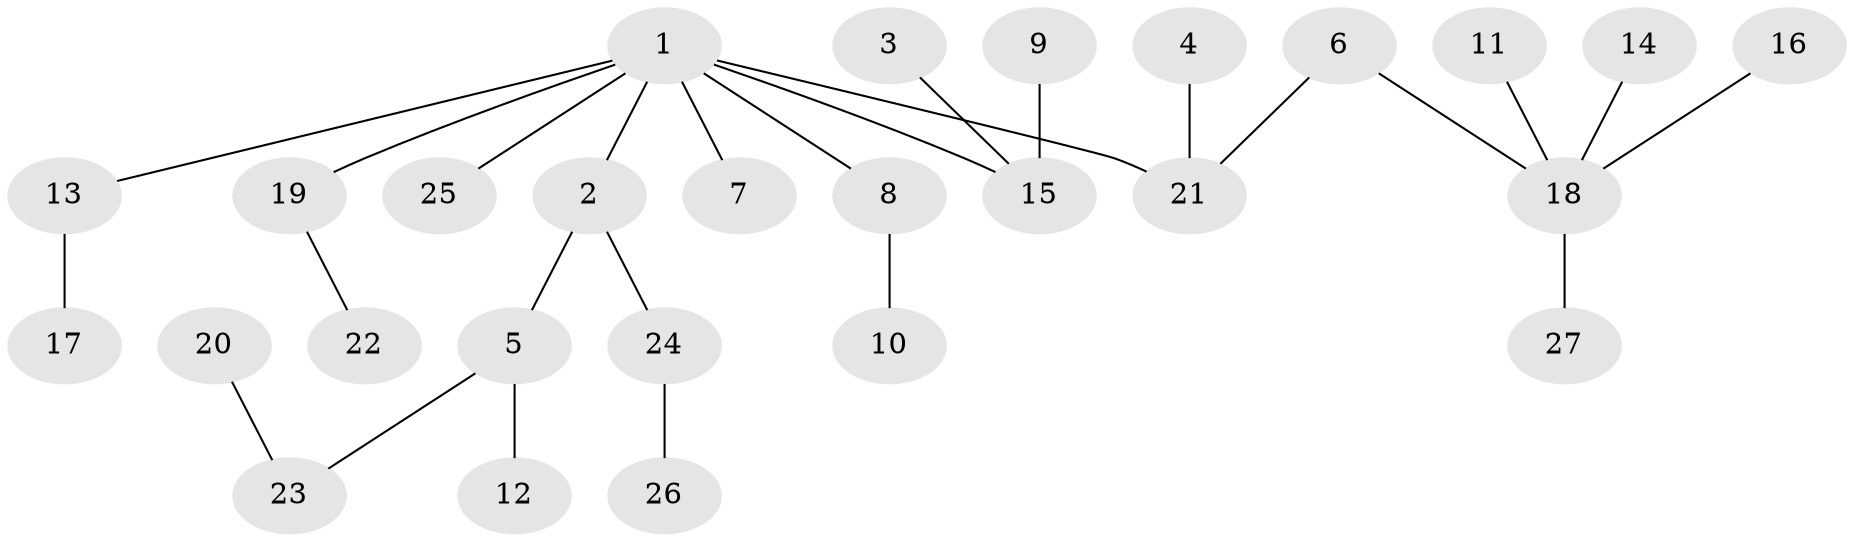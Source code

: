 // original degree distribution, {6: 0.018518518518518517, 4: 0.07407407407407407, 2: 0.24074074074074073, 3: 0.2037037037037037, 1: 0.46296296296296297}
// Generated by graph-tools (version 1.1) at 2025/26/03/09/25 03:26:26]
// undirected, 27 vertices, 26 edges
graph export_dot {
graph [start="1"]
  node [color=gray90,style=filled];
  1;
  2;
  3;
  4;
  5;
  6;
  7;
  8;
  9;
  10;
  11;
  12;
  13;
  14;
  15;
  16;
  17;
  18;
  19;
  20;
  21;
  22;
  23;
  24;
  25;
  26;
  27;
  1 -- 2 [weight=1.0];
  1 -- 7 [weight=1.0];
  1 -- 8 [weight=1.0];
  1 -- 13 [weight=1.0];
  1 -- 15 [weight=1.0];
  1 -- 19 [weight=1.0];
  1 -- 21 [weight=1.0];
  1 -- 25 [weight=1.0];
  2 -- 5 [weight=1.0];
  2 -- 24 [weight=1.0];
  3 -- 15 [weight=1.0];
  4 -- 21 [weight=1.0];
  5 -- 12 [weight=1.0];
  5 -- 23 [weight=1.0];
  6 -- 18 [weight=1.0];
  6 -- 21 [weight=1.0];
  8 -- 10 [weight=1.0];
  9 -- 15 [weight=1.0];
  11 -- 18 [weight=1.0];
  13 -- 17 [weight=1.0];
  14 -- 18 [weight=1.0];
  16 -- 18 [weight=1.0];
  18 -- 27 [weight=1.0];
  19 -- 22 [weight=1.0];
  20 -- 23 [weight=1.0];
  24 -- 26 [weight=1.0];
}
